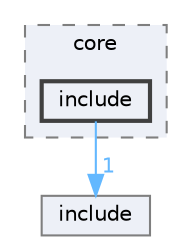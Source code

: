 digraph "include"
{
 // INTERACTIVE_SVG=YES
 // LATEX_PDF_SIZE
  bgcolor="transparent";
  edge [fontname=Helvetica,fontsize=10,labelfontname=Helvetica,labelfontsize=10];
  node [fontname=Helvetica,fontsize=10,shape=box,height=0.2,width=0.4];
  compound=true
  subgraph clusterdir_15af5e3e833ae17498ffb001519976ee {
    graph [ bgcolor="#edf0f7", pencolor="grey50", label="core", fontname=Helvetica,fontsize=10 style="filled,dashed", URL="dir_15af5e3e833ae17498ffb001519976ee.html",tooltip=""]
  dir_06736cfb49b37047477a85328a956cfd [label="include", fillcolor="#edf0f7", color="grey25", style="filled,bold", URL="dir_06736cfb49b37047477a85328a956cfd.html",tooltip=""];
  }
  dir_d6529833b28cf7034848d180a0eb120f [label="include", fillcolor="#edf0f7", color="grey50", style="filled", URL="dir_d6529833b28cf7034848d180a0eb120f.html",tooltip=""];
  dir_06736cfb49b37047477a85328a956cfd->dir_d6529833b28cf7034848d180a0eb120f [headlabel="1", labeldistance=1.5 headhref="dir_000014_000013.html" href="dir_000014_000013.html" color="steelblue1" fontcolor="steelblue1"];
}
